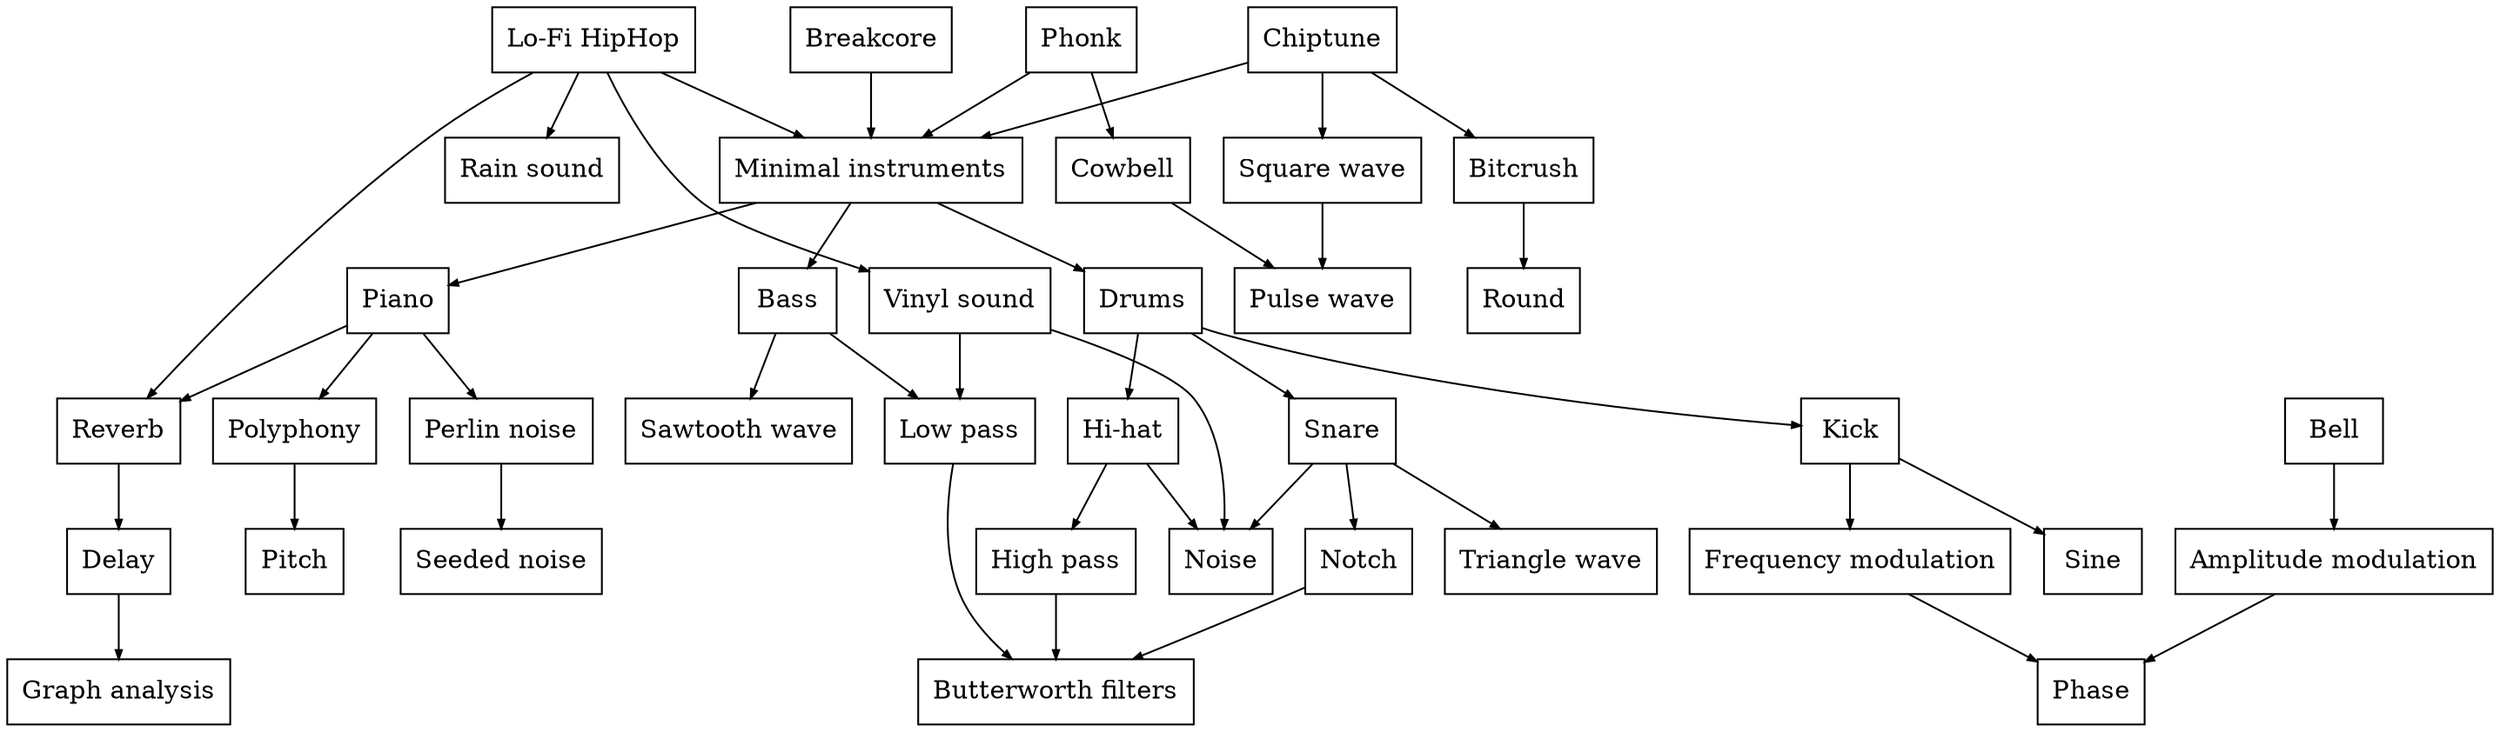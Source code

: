 digraph G {
node [shape=box]
edge[arrowsize=0.5]; // Globally

amplitude_modulation [label="Amplitude modulation"]
bass [label="Bass"]
bell [label="Bell"]
bitcrush [label="Bitcrush"]
breakcore [label="Breakcore"]
butterworth [label="Butterworth filters"]
chiptune [label="Chiptune"]
cowbell [label="Cowbell"]
delay [label="Delay"]
drums [label="Drums"]
frequency_modulation [label="Frequency modulation"]
graph_analysis [label="Graph analysis"]
hi_hat [label="Hi-hat"]
high_pass [label="High pass"]
kick [label="Kick"]
lo_fi [label="Lo-Fi HipHop"]
low_pass [label="Low pass"]
minimal_instruments [label="Minimal instruments"]
noise [label="Noise"]
notch [label="Notch"]
sine [label="Sine"]
snare [label="Snare"]
perlin [label="Perlin noise"]
phase [label="Phase"]
phonk [label="Phonk"]
piano [label="Piano"]
pitch [label="Pitch"]
polyphony [label="Polyphony"]
pulse_wave [label="Pulse wave"]
rain [label="Rain sound"]
reverb [label="Reverb"]
round [label="Round"]
sawtooth_wave [label="Sawtooth wave"]
seeded_noise [label="Seeded noise"]
square_wave [label="Square wave"]
triangle_wave [label="Triangle wave"]
vinyl [label="Vinyl sound"]

amplitude_modulation -> phase
bass -> low_pass
bass -> sawtooth_wave
bell -> amplitude_modulation
bitcrush -> round
breakcore -> minimal_instruments
chiptune -> bitcrush
chiptune -> minimal_instruments
chiptune -> square_wave
cowbell -> pulse_wave
delay -> graph_analysis
drums -> hi_hat
drums -> kick
drums -> snare
frequency_modulation -> phase
high_pass -> butterworth
hi_hat -> high_pass
hi_hat -> noise
kick -> frequency_modulation
kick -> sine
lo_fi -> minimal_instruments
lo_fi -> rain
lo_fi -> reverb
lo_fi -> vinyl
low_pass -> butterworth
minimal_instruments -> bass
minimal_instruments -> drums
minimal_instruments -> piano
notch -> butterworth
perlin -> seeded_noise
phonk -> cowbell
phonk -> minimal_instruments
piano -> perlin
piano -> polyphony
piano -> reverb
polyphony -> pitch
reverb -> delay
snare -> noise
snare -> notch
snare -> triangle_wave
square_wave -> pulse_wave
vinyl -> low_pass
vinyl -> noise
}